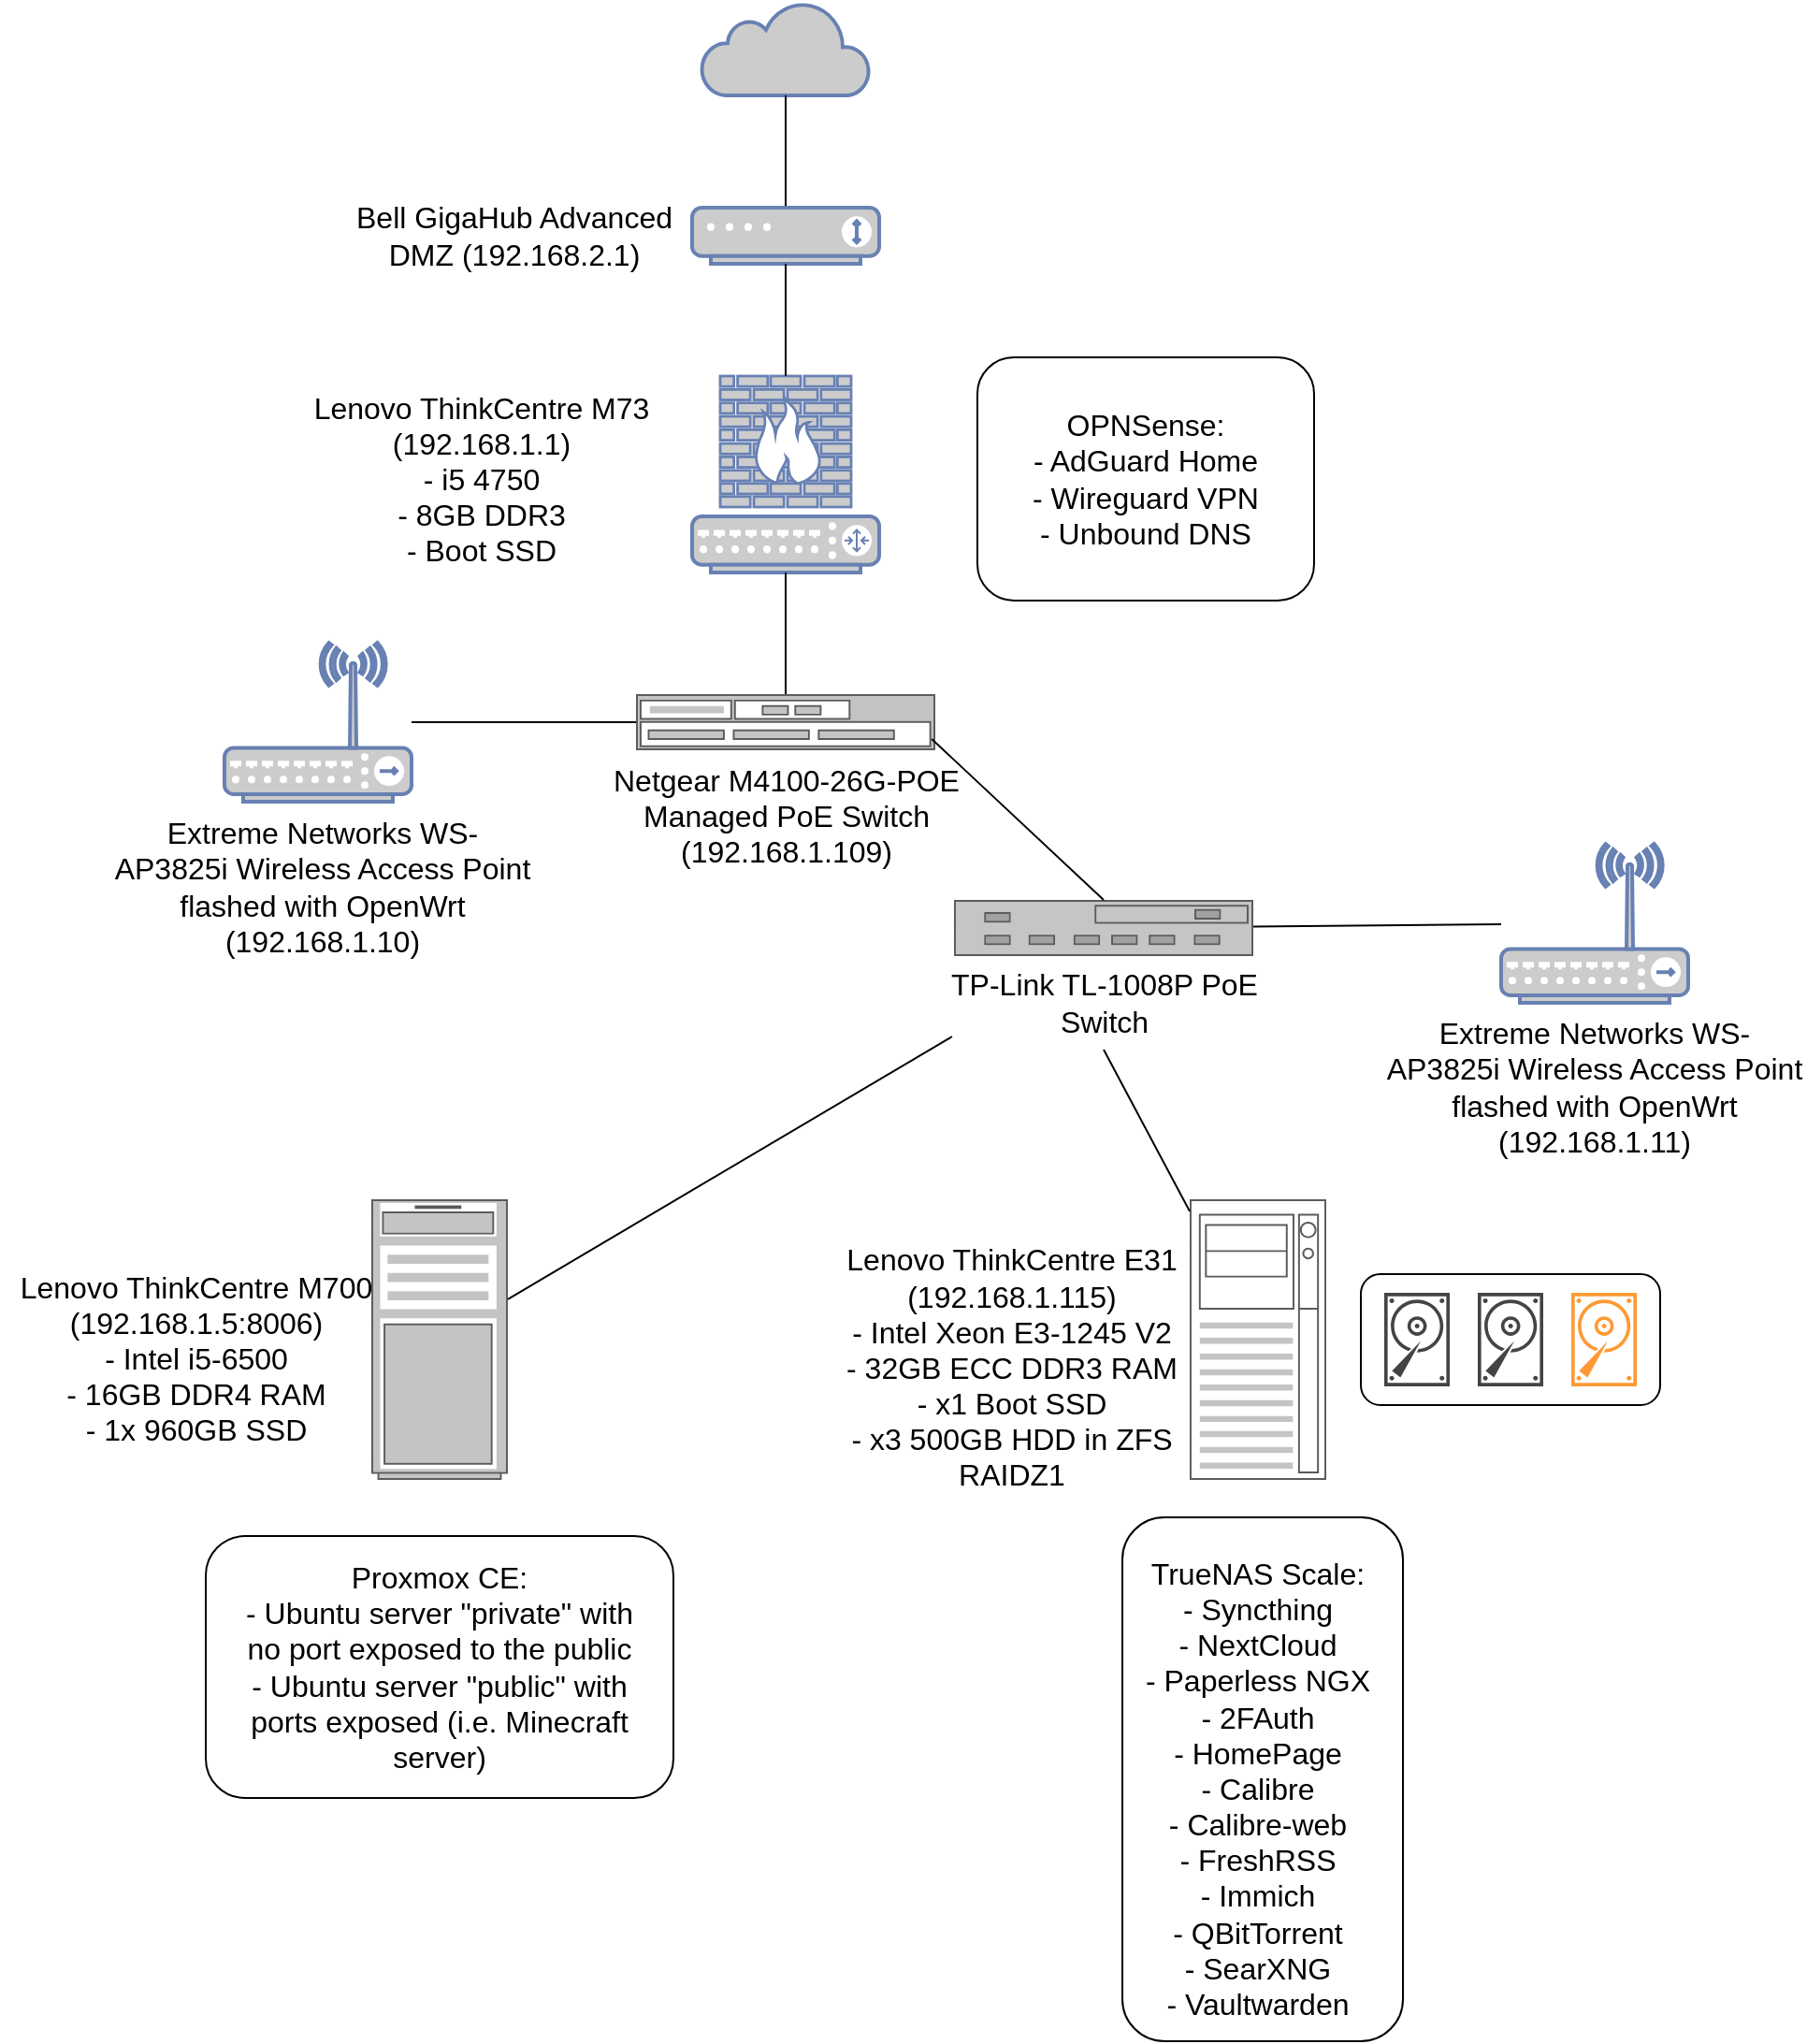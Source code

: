 <mxfile version="26.1.1">
  <diagram name="Page-1" id="55a83fd1-7818-8e21-69c5-c3457e3827bb">
    <mxGraphModel dx="1333" dy="807" grid="1" gridSize="10" guides="1" tooltips="1" connect="1" arrows="1" fold="1" page="1" pageScale="1" pageWidth="1100" pageHeight="850" background="none" math="0" shadow="0">
      <root>
        <mxCell id="0" />
        <mxCell id="1" parent="0" />
        <mxCell id="eZAKL-NI2rm3DVFeDgER-4" value="" style="rounded=1;whiteSpace=wrap;html=1;" vertex="1" parent="1">
          <mxGeometry x="817.5" y="830" width="160" height="70" as="geometry" />
        </mxCell>
        <mxCell id="jQjBUP747iZEK8PiLITo-1" value="" style="html=1;outlineConnect=0;fillColor=#CCCCCC;strokeColor=#6881B3;gradientColor=none;gradientDirection=north;strokeWidth=2;shape=mxgraph.networks.cloud;fontColor=#ffffff;" parent="1" vertex="1">
          <mxGeometry x="465" y="150" width="90" height="50" as="geometry" />
        </mxCell>
        <mxCell id="jQjBUP747iZEK8PiLITo-4" value="" style="endArrow=none;html=1;rounded=0;fontSize=12;startSize=8;endSize=8;curved=1;entryX=0.5;entryY=1;entryDx=0;entryDy=0;entryPerimeter=0;" parent="1" edge="1" target="jQjBUP747iZEK8PiLITo-1" source="jQjBUP747iZEK8PiLITo-5">
          <mxGeometry width="50" height="50" relative="1" as="geometry">
            <mxPoint x="510" y="250" as="sourcePoint" />
            <mxPoint x="510" y="210" as="targetPoint" />
          </mxGeometry>
        </mxCell>
        <mxCell id="jQjBUP747iZEK8PiLITo-5" value="" style="fontColor=#0066CC;verticalAlign=top;verticalLabelPosition=bottom;labelPosition=center;align=center;html=1;outlineConnect=0;fillColor=#CCCCCC;strokeColor=#6881B3;gradientColor=none;gradientDirection=north;strokeWidth=2;shape=mxgraph.networks.modem;" parent="1" vertex="1">
          <mxGeometry x="460" y="260" width="100" height="30" as="geometry" />
        </mxCell>
        <mxCell id="jQjBUP747iZEK8PiLITo-6" value="Bell GigaHub Advanced DMZ (192.168.2.1)" style="text;html=1;align=center;verticalAlign=middle;whiteSpace=wrap;rounded=0;fontSize=16;" parent="1" vertex="1">
          <mxGeometry x="265" y="260" width="200" height="30" as="geometry" />
        </mxCell>
        <mxCell id="jQjBUP747iZEK8PiLITo-7" value="" style="fontColor=#0066CC;verticalAlign=top;verticalLabelPosition=bottom;labelPosition=center;align=center;html=1;outlineConnect=0;fillColor=#CCCCCC;strokeColor=#6881B3;gradientColor=none;gradientDirection=north;strokeWidth=2;shape=mxgraph.networks.router;" parent="1" vertex="1">
          <mxGeometry x="460" y="425" width="100" height="30" as="geometry" />
        </mxCell>
        <mxCell id="jQjBUP747iZEK8PiLITo-9" value="Lenovo ThinkCentre M73 (192.168.1.1)&lt;div&gt;- i5 4750&lt;/div&gt;&lt;div&gt;- 8GB DDR3&lt;/div&gt;&lt;div&gt;- Boot SSD&lt;/div&gt;" style="text;html=1;align=center;verticalAlign=middle;whiteSpace=wrap;rounded=0;fontSize=16;" parent="1" vertex="1">
          <mxGeometry x="235" y="360" width="225" height="90" as="geometry" />
        </mxCell>
        <mxCell id="GjfVkco9CjI6PsuyNRYr-5" value="" style="fontColor=#0066CC;verticalAlign=top;verticalLabelPosition=bottom;labelPosition=center;align=center;html=1;outlineConnect=0;fillColor=#CCCCCC;strokeColor=#6881B3;gradientColor=none;gradientDirection=north;strokeWidth=2;shape=mxgraph.networks.firewall;" parent="1" vertex="1">
          <mxGeometry x="475" y="350" width="70" height="70" as="geometry" />
        </mxCell>
        <mxCell id="GjfVkco9CjI6PsuyNRYr-7" value="" style="strokeColor=#666666;html=1;labelPosition=right;align=left;spacingLeft=15;shadow=0;dashed=0;outlineConnect=0;shape=mxgraph.rack.general.switches_1;" parent="1" vertex="1">
          <mxGeometry x="430" y="520" width="160" height="30" as="geometry" />
        </mxCell>
        <mxCell id="GjfVkco9CjI6PsuyNRYr-8" value="" style="strokeColor=#666666;html=1;labelPosition=right;align=left;spacingLeft=15;shadow=0;dashed=0;outlineConnect=0;shape=mxgraph.rack.general.switches_2;" parent="1" vertex="1">
          <mxGeometry x="600" y="630" width="160" height="30" as="geometry" />
        </mxCell>
        <mxCell id="GjfVkco9CjI6PsuyNRYr-9" value="" style="strokeColor=#666666;html=1;verticalLabelPosition=bottom;labelBackgroundColor=#ffffff;verticalAlign=top;outlineConnect=0;shadow=0;dashed=0;shape=mxgraph.rack.general.server_1;" parent="1" vertex="1">
          <mxGeometry x="288.5" y="790" width="73" height="150" as="geometry" />
        </mxCell>
        <mxCell id="GjfVkco9CjI6PsuyNRYr-10" value="" style="strokeColor=#666666;html=1;verticalLabelPosition=bottom;labelBackgroundColor=#ffffff;verticalAlign=top;outlineConnect=0;shadow=0;dashed=0;shape=mxgraph.rack.general.server_2;" parent="1" vertex="1">
          <mxGeometry x="726" y="790" width="73" height="150" as="geometry" />
        </mxCell>
        <mxCell id="GjfVkco9CjI6PsuyNRYr-11" value="" style="rounded=1;whiteSpace=wrap;html=1;" parent="1" vertex="1">
          <mxGeometry x="200" y="970" width="250" height="140" as="geometry" />
        </mxCell>
        <mxCell id="GjfVkco9CjI6PsuyNRYr-12" value="" style="rounded=1;whiteSpace=wrap;html=1;" parent="1" vertex="1">
          <mxGeometry x="690" y="960" width="150" height="280" as="geometry" />
        </mxCell>
        <mxCell id="GjfVkco9CjI6PsuyNRYr-13" value="" style="rounded=1;whiteSpace=wrap;html=1;" parent="1" vertex="1">
          <mxGeometry x="612.5" y="340" width="180" height="130" as="geometry" />
        </mxCell>
        <mxCell id="GjfVkco9CjI6PsuyNRYr-14" value="&lt;div&gt;Proxmox CE:&lt;/div&gt;&lt;div&gt;- Ubuntu server &quot;private&quot; with no port exposed to the public&lt;/div&gt;&lt;div&gt;- Ubuntu server &quot;public&quot; with ports exposed (i.e. Minecraft server)&lt;/div&gt;" style="text;html=1;align=center;verticalAlign=middle;whiteSpace=wrap;rounded=0;fontSize=16;" parent="1" vertex="1">
          <mxGeometry x="220" y="1025" width="210" height="30" as="geometry" />
        </mxCell>
        <mxCell id="GjfVkco9CjI6PsuyNRYr-15" value="Lenovo ThinkCentre E31 (192.168.1.115)&lt;div&gt;- Intel Xeon E3-1245 V2&lt;/div&gt;&lt;div&gt;- 32GB ECC DDR3 RAM&lt;/div&gt;&lt;div&gt;- x1 Boot SSD&lt;/div&gt;&lt;div&gt;- x3 500GB HDD in ZFS RAIDZ1&lt;/div&gt;" style="text;html=1;align=center;verticalAlign=middle;whiteSpace=wrap;rounded=0;fontSize=16;" parent="1" vertex="1">
          <mxGeometry x="526" y="865" width="210" height="30" as="geometry" />
        </mxCell>
        <mxCell id="GjfVkco9CjI6PsuyNRYr-16" value="OPNSense:&lt;div&gt;- AdGuard Home&lt;/div&gt;&lt;div&gt;- Wireguard VPN&lt;/div&gt;&lt;div&gt;- Unbound DNS&lt;/div&gt;" style="text;html=1;align=center;verticalAlign=middle;whiteSpace=wrap;rounded=0;fontSize=16;" parent="1" vertex="1">
          <mxGeometry x="590" y="360" width="225" height="90" as="geometry" />
        </mxCell>
        <mxCell id="GjfVkco9CjI6PsuyNRYr-17" value="Netgear M4100-26G-POE Managed PoE Switch (192.168.1.109)" style="text;html=1;align=center;verticalAlign=middle;whiteSpace=wrap;rounded=0;fontSize=16;" parent="1" vertex="1">
          <mxGeometry x="397.5" y="540" width="225" height="90" as="geometry" />
        </mxCell>
        <mxCell id="GjfVkco9CjI6PsuyNRYr-18" value="TP-Link TL-1008P PoE Switch" style="text;html=1;align=center;verticalAlign=middle;whiteSpace=wrap;rounded=0;fontSize=16;" parent="1" vertex="1">
          <mxGeometry x="588.75" y="660" width="182.5" height="50" as="geometry" />
        </mxCell>
        <mxCell id="GjfVkco9CjI6PsuyNRYr-19" value="" style="sketch=0;pointerEvents=1;shadow=0;dashed=0;html=1;strokeColor=none;fillColor=#434445;aspect=fixed;labelPosition=center;verticalLabelPosition=bottom;verticalAlign=top;align=center;outlineConnect=0;shape=mxgraph.vvd.disk;" parent="1" vertex="1">
          <mxGeometry x="830" y="840" width="35" height="50" as="geometry" />
        </mxCell>
        <mxCell id="GjfVkco9CjI6PsuyNRYr-21" value="" style="fontColor=#0066CC;verticalAlign=top;verticalLabelPosition=bottom;labelPosition=center;align=center;html=1;outlineConnect=0;fillColor=#CCCCCC;strokeColor=#6881B3;gradientColor=none;gradientDirection=north;strokeWidth=2;shape=mxgraph.networks.wireless_hub;" parent="1" vertex="1">
          <mxGeometry x="210" y="492.5" width="100" height="85" as="geometry" />
        </mxCell>
        <mxCell id="GjfVkco9CjI6PsuyNRYr-26" value="Extreme Networks WS-AP3825i Wireless Access Point flashed with OpenWrt (192.168.1.10)" style="text;html=1;align=center;verticalAlign=middle;whiteSpace=wrap;rounded=0;fontSize=16;" parent="1" vertex="1">
          <mxGeometry x="150" y="577.5" width="225" height="90" as="geometry" />
        </mxCell>
        <mxCell id="eZAKL-NI2rm3DVFeDgER-2" value="" style="sketch=0;pointerEvents=1;shadow=0;dashed=0;html=1;strokeColor=none;fillColor=#FF9933;aspect=fixed;labelPosition=center;verticalLabelPosition=bottom;verticalAlign=top;align=center;outlineConnect=0;shape=mxgraph.vvd.disk;" vertex="1" parent="1">
          <mxGeometry x="930" y="840" width="35" height="50" as="geometry" />
        </mxCell>
        <mxCell id="eZAKL-NI2rm3DVFeDgER-3" value="" style="sketch=0;pointerEvents=1;shadow=0;dashed=0;html=1;strokeColor=none;fillColor=#434445;aspect=fixed;labelPosition=center;verticalLabelPosition=bottom;verticalAlign=top;align=center;outlineConnect=0;shape=mxgraph.vvd.disk;" vertex="1" parent="1">
          <mxGeometry x="880" y="840" width="35" height="50" as="geometry" />
        </mxCell>
        <mxCell id="eZAKL-NI2rm3DVFeDgER-5" value="" style="fontColor=#0066CC;verticalAlign=top;verticalLabelPosition=bottom;labelPosition=center;align=center;html=1;outlineConnect=0;fillColor=#CCCCCC;strokeColor=#6881B3;gradientColor=none;gradientDirection=north;strokeWidth=2;shape=mxgraph.networks.wireless_hub;" vertex="1" parent="1">
          <mxGeometry x="892.5" y="600" width="100" height="85" as="geometry" />
        </mxCell>
        <mxCell id="eZAKL-NI2rm3DVFeDgER-6" value="Extreme Networks WS-AP3825i Wireless Access Point flashed with OpenWrt (192.168.1.11)" style="text;html=1;align=center;verticalAlign=middle;whiteSpace=wrap;rounded=0;fontSize=16;" vertex="1" parent="1">
          <mxGeometry x="830" y="685" width="225" height="90" as="geometry" />
        </mxCell>
        <mxCell id="eZAKL-NI2rm3DVFeDgER-10" value="" style="endArrow=none;html=1;rounded=0;exitX=0.5;exitY=0;exitDx=0;exitDy=0;exitPerimeter=0;" edge="1" parent="1" source="GjfVkco9CjI6PsuyNRYr-5" target="jQjBUP747iZEK8PiLITo-5">
          <mxGeometry width="50" height="50" relative="1" as="geometry">
            <mxPoint x="520" y="520" as="sourcePoint" />
            <mxPoint x="570" y="470" as="targetPoint" />
          </mxGeometry>
        </mxCell>
        <mxCell id="eZAKL-NI2rm3DVFeDgER-11" value="" style="endArrow=none;html=1;rounded=0;entryX=0.5;entryY=1;entryDx=0;entryDy=0;entryPerimeter=0;" edge="1" parent="1" source="GjfVkco9CjI6PsuyNRYr-7" target="jQjBUP747iZEK8PiLITo-7">
          <mxGeometry width="50" height="50" relative="1" as="geometry">
            <mxPoint x="520" y="520" as="sourcePoint" />
            <mxPoint x="570" y="470" as="targetPoint" />
          </mxGeometry>
        </mxCell>
        <mxCell id="eZAKL-NI2rm3DVFeDgER-12" value="" style="endArrow=none;html=1;rounded=0;" edge="1" parent="1" source="GjfVkco9CjI6PsuyNRYr-21" target="GjfVkco9CjI6PsuyNRYr-7">
          <mxGeometry width="50" height="50" relative="1" as="geometry">
            <mxPoint x="340" y="540" as="sourcePoint" />
            <mxPoint x="570" y="410" as="targetPoint" />
          </mxGeometry>
        </mxCell>
        <mxCell id="eZAKL-NI2rm3DVFeDgER-13" value="" style="endArrow=none;html=1;rounded=0;exitX=0.847;exitY=0.044;exitDx=0;exitDy=0;exitPerimeter=0;entryX=0.5;entryY=0;entryDx=0;entryDy=0;entryPerimeter=0;" edge="1" parent="1" source="GjfVkco9CjI6PsuyNRYr-17" target="GjfVkco9CjI6PsuyNRYr-8">
          <mxGeometry width="50" height="50" relative="1" as="geometry">
            <mxPoint x="520" y="700" as="sourcePoint" />
            <mxPoint x="680" y="550" as="targetPoint" />
          </mxGeometry>
        </mxCell>
        <mxCell id="eZAKL-NI2rm3DVFeDgER-14" value="" style="endArrow=none;html=1;rounded=0;" edge="1" parent="1" source="GjfVkco9CjI6PsuyNRYr-8" target="eZAKL-NI2rm3DVFeDgER-5">
          <mxGeometry width="50" height="50" relative="1" as="geometry">
            <mxPoint x="520" y="820" as="sourcePoint" />
            <mxPoint x="570" y="770" as="targetPoint" />
          </mxGeometry>
        </mxCell>
        <mxCell id="eZAKL-NI2rm3DVFeDgER-15" value="TrueNAS Scale:&lt;div&gt;- Syncthing&lt;/div&gt;&lt;div&gt;- NextCloud&lt;/div&gt;&lt;div&gt;- Paperless NGX&lt;/div&gt;&lt;div&gt;- 2FAuth&lt;/div&gt;&lt;div&gt;- HomePage&lt;/div&gt;&lt;div&gt;- Calibre&lt;/div&gt;&lt;div&gt;- Calibre-web&lt;/div&gt;&lt;div&gt;- FreshRSS&lt;/div&gt;&lt;div&gt;- Immich&lt;/div&gt;&lt;div&gt;- QBitTorrent&lt;/div&gt;&lt;div&gt;- SearXNG&lt;/div&gt;&lt;div&gt;- Vaultwarden&lt;/div&gt;" style="text;html=1;align=center;verticalAlign=middle;whiteSpace=wrap;rounded=0;fontSize=16;" vertex="1" parent="1">
          <mxGeometry x="605" y="1060" width="315" height="90" as="geometry" />
        </mxCell>
        <mxCell id="eZAKL-NI2rm3DVFeDgER-16" value="" style="endArrow=none;html=1;rounded=0;entryX=0.5;entryY=1;entryDx=0;entryDy=0;" edge="1" parent="1" source="GjfVkco9CjI6PsuyNRYr-10" target="GjfVkco9CjI6PsuyNRYr-18">
          <mxGeometry width="50" height="50" relative="1" as="geometry">
            <mxPoint x="520" y="880" as="sourcePoint" />
            <mxPoint x="570" y="830" as="targetPoint" />
          </mxGeometry>
        </mxCell>
        <mxCell id="eZAKL-NI2rm3DVFeDgER-17" value="Lenovo ThinkCentre M700 (192.168.1.5:8006)&lt;div&gt;- Intel i5-6500&lt;/div&gt;&lt;div&gt;- 16GB DDR4 RAM&lt;/div&gt;&lt;div&gt;- 1x 960GB SSD&lt;/div&gt;" style="text;html=1;align=center;verticalAlign=middle;whiteSpace=wrap;rounded=0;fontSize=16;" vertex="1" parent="1">
          <mxGeometry x="90" y="860" width="210" height="30" as="geometry" />
        </mxCell>
        <mxCell id="eZAKL-NI2rm3DVFeDgER-19" value="" style="endArrow=none;html=1;rounded=0;entryX=0.056;entryY=0.86;entryDx=0;entryDy=0;entryPerimeter=0;" edge="1" parent="1" source="GjfVkco9CjI6PsuyNRYr-9" target="GjfVkco9CjI6PsuyNRYr-18">
          <mxGeometry width="50" height="50" relative="1" as="geometry">
            <mxPoint x="380" y="730" as="sourcePoint" />
            <mxPoint x="590" y="650" as="targetPoint" />
          </mxGeometry>
        </mxCell>
      </root>
    </mxGraphModel>
  </diagram>
</mxfile>
